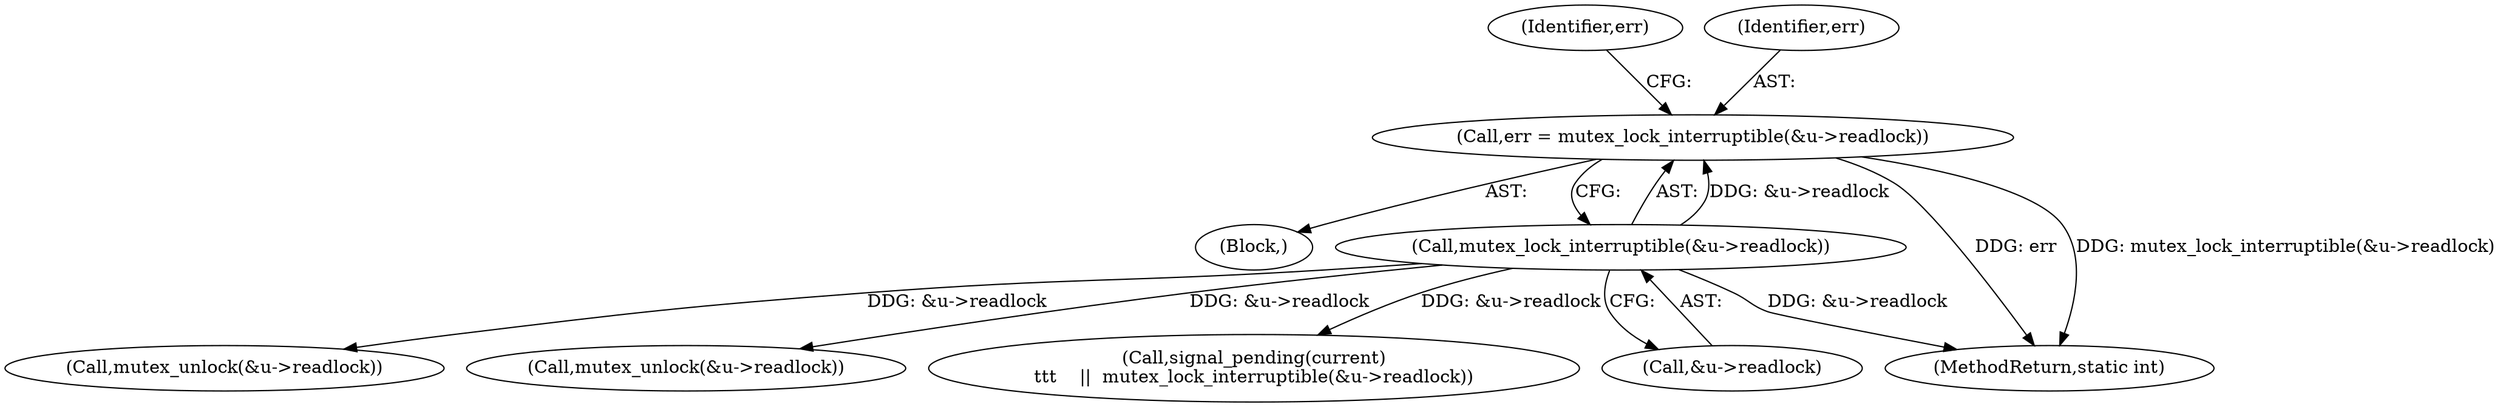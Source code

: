 digraph "0_linux_f3d3342602f8bcbf37d7c46641cb9bca7618eb1c_36@API" {
"1000205" [label="(Call,err = mutex_lock_interruptible(&u->readlock))"];
"1000207" [label="(Call,mutex_lock_interruptible(&u->readlock))"];
"1000518" [label="(Call,mutex_unlock(&u->readlock))"];
"1000113" [label="(Block,)"];
"1000213" [label="(Identifier,err)"];
"1000207" [label="(Call,mutex_lock_interruptible(&u->readlock))"];
"1000206" [label="(Identifier,err)"];
"1000277" [label="(Call,mutex_unlock(&u->readlock))"];
"1000289" [label="(Call,signal_pending(current)\n\t\t\t    ||  mutex_lock_interruptible(&u->readlock))"];
"1000205" [label="(Call,err = mutex_lock_interruptible(&u->readlock))"];
"1000532" [label="(MethodReturn,static int)"];
"1000208" [label="(Call,&u->readlock)"];
"1000205" -> "1000113"  [label="AST: "];
"1000205" -> "1000207"  [label="CFG: "];
"1000206" -> "1000205"  [label="AST: "];
"1000207" -> "1000205"  [label="AST: "];
"1000213" -> "1000205"  [label="CFG: "];
"1000205" -> "1000532"  [label="DDG: err"];
"1000205" -> "1000532"  [label="DDG: mutex_lock_interruptible(&u->readlock)"];
"1000207" -> "1000205"  [label="DDG: &u->readlock"];
"1000207" -> "1000208"  [label="CFG: "];
"1000208" -> "1000207"  [label="AST: "];
"1000207" -> "1000532"  [label="DDG: &u->readlock"];
"1000207" -> "1000277"  [label="DDG: &u->readlock"];
"1000207" -> "1000289"  [label="DDG: &u->readlock"];
"1000207" -> "1000518"  [label="DDG: &u->readlock"];
}
